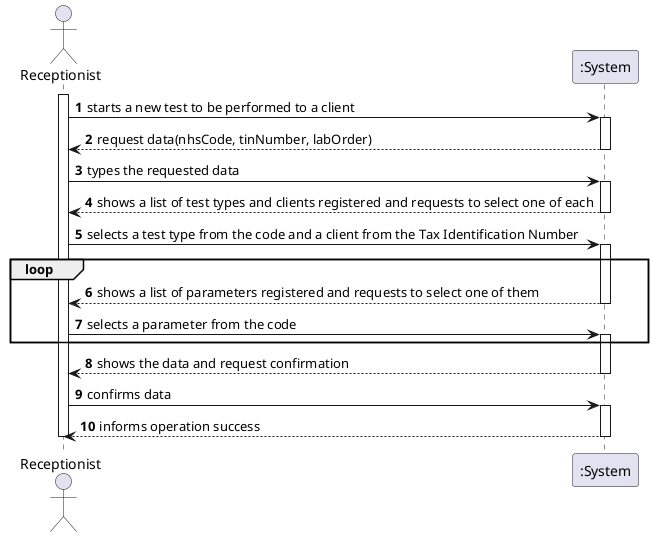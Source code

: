 @startuml
actor Receptionist as Adm
participant ":System" as System

autonumber
activate Adm
Adm -> System: starts a new test to be performed to a client
activate System
System --> Adm: request data(nhsCode, tinNumber, labOrder)
deactivate System
Adm -> System: types the requested data
activate System
System --> Adm: shows a list of test types and clients registered and requests to select one of each
deactivate System
Adm -> System: selects a test type from the code and a client from the Tax Identification Number
loop
activate System
System --> Adm: shows a list of parameters registered and requests to select one of them
deactivate System
Adm -> System: selects a parameter from the code
activate System
end

System --> Adm: shows the data and request confirmation
deactivate System
Adm -> System: confirms data
activate System
System --> Adm: informs operation success
deactivate System

deactivate Adm